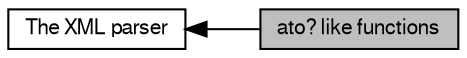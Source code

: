 digraph "ato? like functions"
{
  bgcolor="transparent";
  edge [fontname="FreeSans",fontsize="10",labelfontname="FreeSans",labelfontsize="10"];
  node [fontname="FreeSans",fontsize="10",shape=record];
  rankdir=LR;
  Node0 [label="ato? like functions",height=0.2,width=0.4,color="black", fillcolor="grey75", style="filled", fontcolor="black"];
  Node1 [label="The XML parser",height=0.2,width=0.4,color="black",URL="$group__XMLParserGeneral.html"];
  Node1->Node0 [shape=plaintext, dir="back", style="solid"];
}
